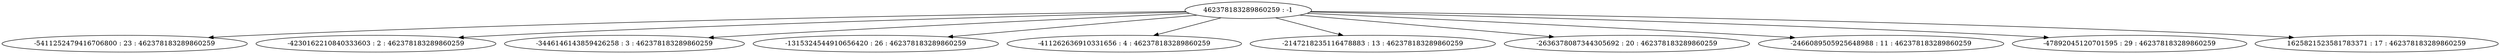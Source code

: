 digraph "plots_30/tree_15.dot" {
	0 [label="462378183289860259 : -1"]
	1 [label="-5411252479416706800 : 23 : 462378183289860259"]
	2 [label="-4230162210840333603 : 2 : 462378183289860259"]
	3 [label="-3446146143859426258 : 3 : 462378183289860259"]
	4 [label="-1315324544910656420 : 26 : 462378183289860259"]
	5 [label="-411262636910331656 : 4 : 462378183289860259"]
	6 [label="-2147218235116478883 : 13 : 462378183289860259"]
	7 [label="-2636378087344305692 : 20 : 462378183289860259"]
	8 [label="-2466089505925648988 : 11 : 462378183289860259"]
	9 [label="-47892045120701595 : 29 : 462378183289860259"]
	10 [label="1625821523581783371 : 17 : 462378183289860259"]
	0 -> 1
	0 -> 2
	0 -> 3
	0 -> 4
	0 -> 5
	0 -> 6
	0 -> 7
	0 -> 8
	0 -> 9
	0 -> 10
}
